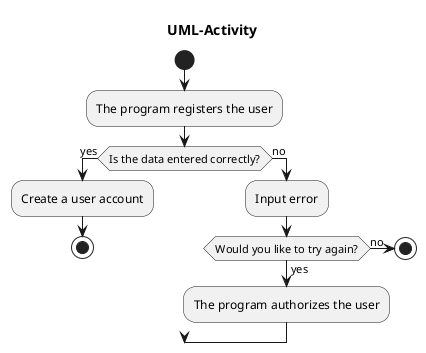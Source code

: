 @startuml
title UML-Activity

start

:The program registers the user;

if (Is the data entered correctly?) then (yes)
  :Create a user account;
  stop
else (no)
  :Input error;
  if (Would you like to try again?) then (yes)
    :The program authorizes the user;
  else (no)
    stop
  endif
endif

@enduml
